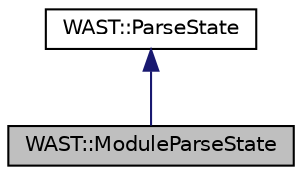 digraph "WAST::ModuleParseState"
{
  edge [fontname="Helvetica",fontsize="10",labelfontname="Helvetica",labelfontsize="10"];
  node [fontname="Helvetica",fontsize="10",shape=record];
  Node0 [label="WAST::ModuleParseState",height=0.2,width=0.4,color="black", fillcolor="grey75", style="filled", fontcolor="black"];
  Node1 -> Node0 [dir="back",color="midnightblue",fontsize="10",style="solid"];
  Node1 [label="WAST::ParseState",height=0.2,width=0.4,color="black", fillcolor="white", style="filled",URL="$struct_w_a_s_t_1_1_parse_state.html"];
}
